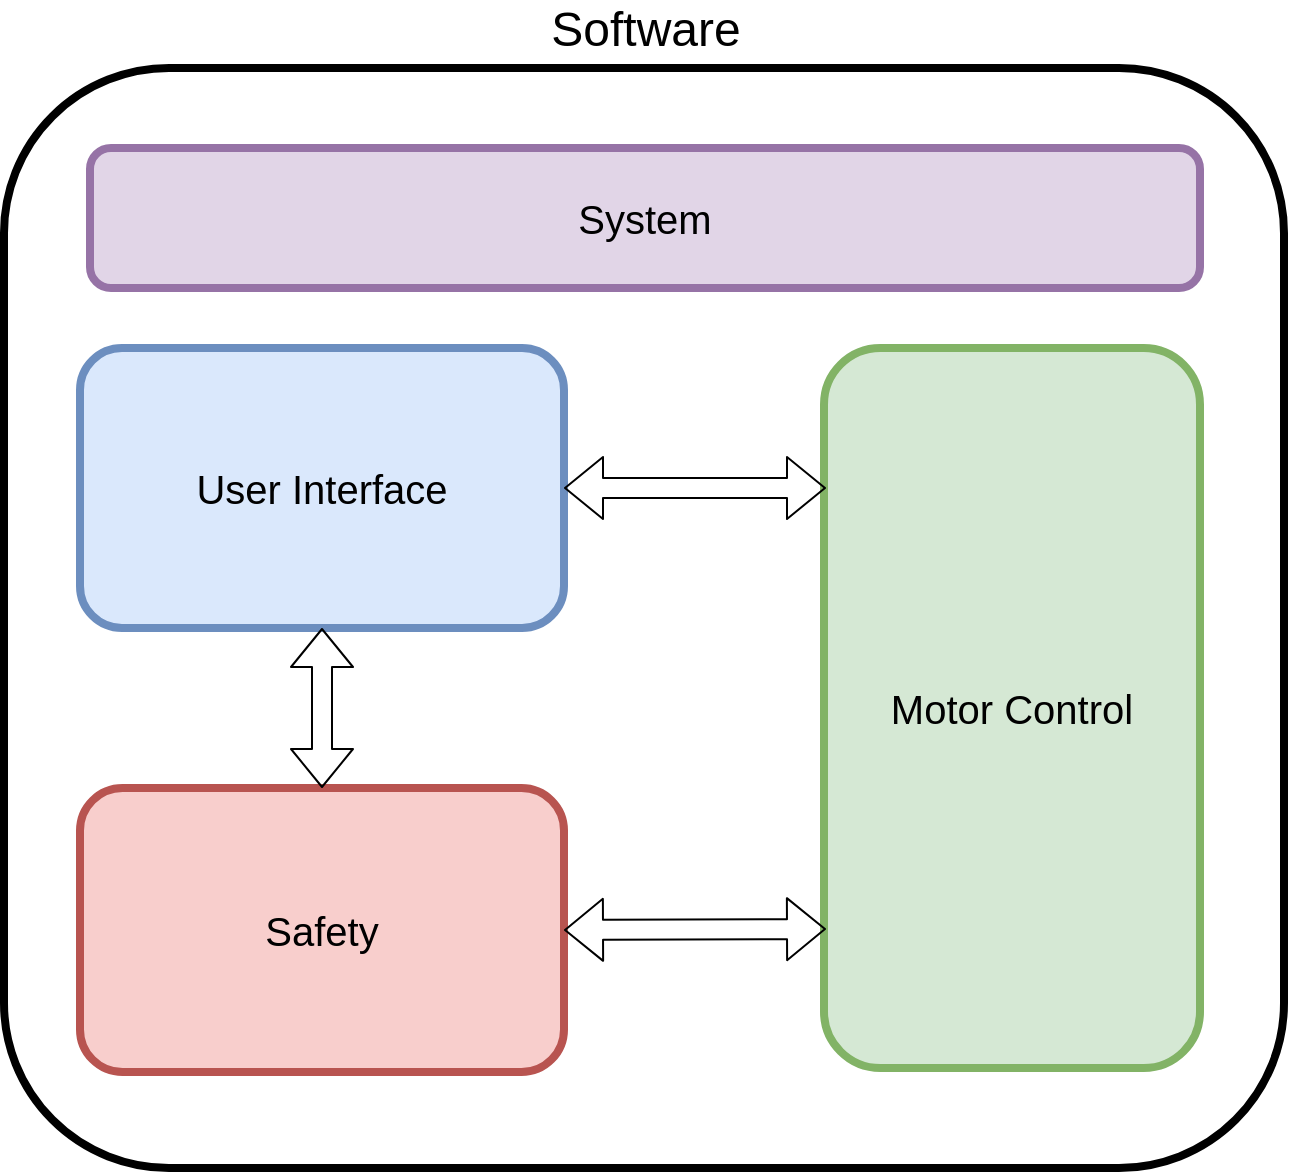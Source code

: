 <mxfile version="10.6.3" type="github"><diagram id="OkRJnq3ifSg4Vy38HYPf" name="Page-1"><mxGraphModel dx="754" dy="748" grid="1" gridSize="10" guides="1" tooltips="1" connect="1" arrows="1" fold="1" page="1" pageScale="1" pageWidth="850" pageHeight="1100" math="0" shadow="0"><root><mxCell id="0"/><mxCell id="1" parent="0"/><mxCell id="9tIRkaBF2-hHiOZtHNtP-1" value="" style="rounded=1;whiteSpace=wrap;html=1;strokeWidth=4;shadow=0;imageAspect=1;" parent="1" vertex="1"><mxGeometry x="130" y="60" width="640" height="550" as="geometry"/></mxCell><mxCell id="9tIRkaBF2-hHiOZtHNtP-34" value="&lt;div&gt;User Interface&lt;/div&gt;" style="rounded=1;whiteSpace=wrap;html=1;fontSize=20;fillColor=#dae8fc;strokeColor=#6c8ebf;strokeWidth=4;" parent="1" vertex="1"><mxGeometry x="168" y="200" width="242" height="140" as="geometry"/></mxCell><mxCell id="9tIRkaBF2-hHiOZtHNtP-35" value="&lt;div&gt;System&lt;/div&gt;" style="rounded=1;whiteSpace=wrap;html=1;fontSize=20;fillColor=#e1d5e7;strokeColor=#9673a6;strokeWidth=4;" parent="1" vertex="1"><mxGeometry x="173" y="100" width="555" height="70" as="geometry"/></mxCell><mxCell id="9tIRkaBF2-hHiOZtHNtP-36" value="&lt;div&gt;Safety&lt;/div&gt;" style="rounded=1;whiteSpace=wrap;html=1;fontSize=20;fillColor=#f8cecc;strokeColor=#b85450;strokeWidth=4;" parent="1" vertex="1"><mxGeometry x="168" y="420" width="242" height="142" as="geometry"/></mxCell><mxCell id="9tIRkaBF2-hHiOZtHNtP-37" value="&lt;div&gt;Motor Control&lt;/div&gt;" style="rounded=1;whiteSpace=wrap;html=1;fontSize=20;fillColor=#d5e8d4;strokeColor=#82b366;strokeWidth=4;" parent="1" vertex="1"><mxGeometry x="540" y="200" width="188" height="360" as="geometry"/></mxCell><mxCell id="9tIRkaBF2-hHiOZtHNtP-50" value="&lt;div style=&quot;font-size: 24px&quot;&gt;Software&lt;/div&gt;" style="text;html=1;strokeColor=none;fillColor=none;align=center;verticalAlign=middle;whiteSpace=wrap;rounded=0;shadow=0;fontSize=20;" parent="1" vertex="1"><mxGeometry x="320.5" y="30" width="260" height="22" as="geometry"/></mxCell><mxCell id="3d0L6NgeDEvS6pHGg6-D-2" value="" style="shape=flexArrow;endArrow=classic;startArrow=classic;html=1;exitX=1;exitY=0.5;exitDx=0;exitDy=0;" edge="1" parent="1" source="9tIRkaBF2-hHiOZtHNtP-34"><mxGeometry width="50" height="50" relative="1" as="geometry"><mxPoint x="450" y="300" as="sourcePoint"/><mxPoint x="541" y="270" as="targetPoint"/></mxGeometry></mxCell><mxCell id="3d0L6NgeDEvS6pHGg6-D-3" value="" style="shape=flexArrow;endArrow=classic;startArrow=classic;html=1;exitX=1;exitY=0.5;exitDx=0;exitDy=0;" edge="1" parent="1" source="9tIRkaBF2-hHiOZtHNtP-36"><mxGeometry width="50" height="50" relative="1" as="geometry"><mxPoint x="410" y="490.5" as="sourcePoint"/><mxPoint x="541" y="490.5" as="targetPoint"/></mxGeometry></mxCell><mxCell id="3d0L6NgeDEvS6pHGg6-D-4" value="" style="shape=flexArrow;endArrow=classic;startArrow=classic;html=1;exitX=0.5;exitY=1;exitDx=0;exitDy=0;entryX=0.5;entryY=0;entryDx=0;entryDy=0;" edge="1" parent="1" source="9tIRkaBF2-hHiOZtHNtP-34" target="9tIRkaBF2-hHiOZtHNtP-36"><mxGeometry width="50" height="50" relative="1" as="geometry"><mxPoint x="430" y="290" as="sourcePoint"/><mxPoint x="561" y="290" as="targetPoint"/></mxGeometry></mxCell></root></mxGraphModel></diagram></mxfile>